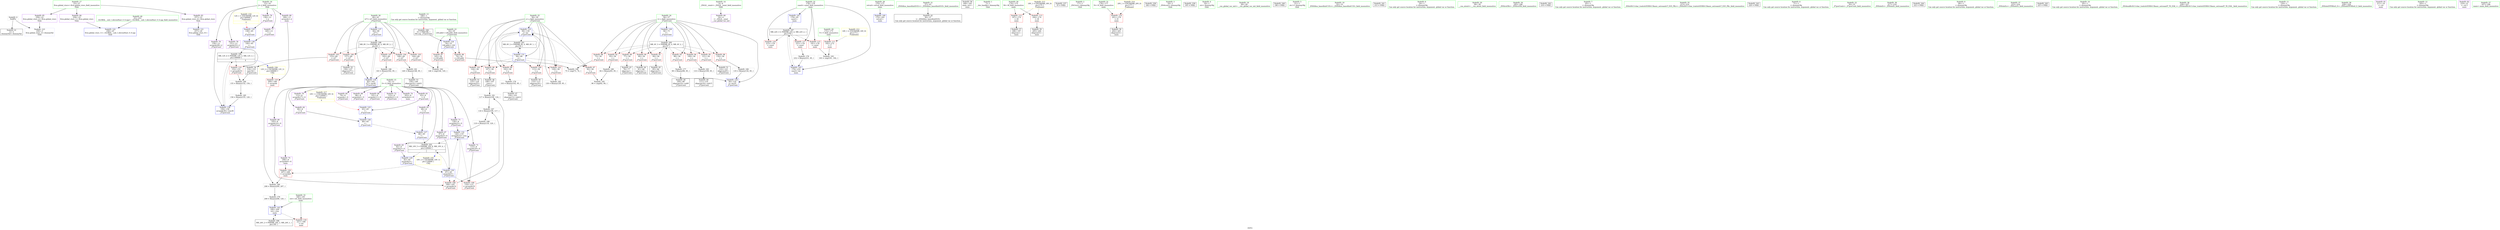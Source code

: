 digraph "SVFG" {
	label="SVFG";

	Node0x55910bb7dbd0 [shape=record,color=grey,label="{NodeID: 0\nNullPtr}"];
	Node0x55910bb7dbd0 -> Node0x55910bb7fe00[style=solid];
	Node0x55910bb7dbd0 -> Node0x55910bb86230[style=solid];
	Node0x55910bb89580 [shape=record,color=grey,label="{NodeID: 180\n208 = Binary(200, 207, )\n}"];
	Node0x55910bb89580 -> Node0x55910bb89400[style=solid];
	Node0x55910bb804e0 [shape=record,color=red,label="{NodeID: 97\n92\<--58\n\<--j\n_Z7preCouti\n}"];
	Node0x55910bb804e0 -> Node0x55910bb84100[style=solid];
	Node0x55910bb7e570 [shape=record,color=green,label="{NodeID: 14\n4\<--6\n_ZStL8__ioinit\<--_ZStL8__ioinit_field_insensitive\nGlob }"];
	Node0x55910bb7e570 -> Node0x55910bb81df0[style=solid];
	Node0x55910bb83f80 [shape=record,color=grey,label="{NodeID: 194\n75 = cmp(73, 74, )\n}"];
	Node0x55910bb81040 [shape=record,color=red,label="{NodeID: 111\n192\<--172\n\<--T\nmain\n}"];
	Node0x55910bb81040 -> Node0x55910bb83e00[style=solid];
	Node0x55910bb7f220 [shape=record,color=green,label="{NodeID: 28\n170\<--171\nretval\<--retval_field_insensitive\nmain\n}"];
	Node0x55910bb7f220 -> Node0x55910bb87030[style=solid];
	Node0x55910bb86400 [shape=record,color=blue,label="{NodeID: 125\n63\<--65\n\<--\n_Z7preCouti\n}"];
	Node0x55910bb86400 -> Node0x55910bb864d0[style=dashed];
	Node0x55910bb7ff00 [shape=record,color=black,label="{NodeID: 42\n36\<--37\n\<--_ZNSt8ios_base4InitD1Ev\nCan only get source location for instruction, argument, global var or function.}"];
	Node0x55910bb86f60 [shape=record,color=blue,label="{NodeID: 139\n60\<--163\ni27\<--inc40\n_Z7preCouti\n}"];
	Node0x55910bb86f60 -> Node0x55910bb92630[style=dashed];
	Node0x55910bb81ab0 [shape=record,color=black,label="{NodeID: 56\n169\<--183\nmain_ret\<--\nmain\n}"];
	Node0x55910bb97a30 [shape=record,color=yellow,style=double,label="{NodeID: 236\n12V_2 = CSCHI(MR_12V_1)\npts\{160000 \}\nCS[]}"];
	Node0x55910bb97a30 -> Node0x55910bb85e90[style=dashed];
	Node0x55910bb82610 [shape=record,color=purple,label="{NodeID: 70\n112\<--8\narrayidx17\<--S\n_Z7preCouti\n}"];
	Node0x55910bb831a0 [shape=record,color=purple,label="{NodeID: 84\n258\<--23\nllvm.global_ctors_1\<--llvm.global_ctors\nGlob }"];
	Node0x55910bb831a0 -> Node0x55910bb86130[style=solid];
	Node0x55910bb69500 [shape=record,color=green,label="{NodeID: 1\n7\<--1\n__dso_handle\<--dummyObj\nGlob }"];
	Node0x55910bb89700 [shape=record,color=grey,label="{NodeID: 181\n149 = Binary(148, 95, )\n}"];
	Node0x55910bb89700 -> Node0x55910bb81840[style=solid];
	Node0x55910bb805b0 [shape=record,color=red,label="{NodeID: 98\n102\<--58\n\<--j\n_Z7preCouti\n}"];
	Node0x55910bb805b0 -> Node0x55910bb89280[style=solid];
	Node0x55910bb7e640 [shape=record,color=green,label="{NodeID: 15\n8\<--12\nS\<--S_field_insensitive\nGlob }"];
	Node0x55910bb7e640 -> Node0x55910bb81ec0[style=solid];
	Node0x55910bb7e640 -> Node0x55910bb81f90[style=solid];
	Node0x55910bb7e640 -> Node0x55910bb82060[style=solid];
	Node0x55910bb7e640 -> Node0x55910bb82130[style=solid];
	Node0x55910bb7e640 -> Node0x55910bb82200[style=solid];
	Node0x55910bb7e640 -> Node0x55910bb822d0[style=solid];
	Node0x55910bb7e640 -> Node0x55910bb823a0[style=solid];
	Node0x55910bb7e640 -> Node0x55910bb82470[style=solid];
	Node0x55910bb7e640 -> Node0x55910bb82540[style=solid];
	Node0x55910bb7e640 -> Node0x55910bb82610[style=solid];
	Node0x55910bb7e640 -> Node0x55910bb826e0[style=solid];
	Node0x55910bb7e640 -> Node0x55910bb827b0[style=solid];
	Node0x55910bb7e640 -> Node0x55910bb82880[style=solid];
	Node0x55910bb7e640 -> Node0x55910bb82950[style=solid];
	Node0x55910bb7e640 -> Node0x55910bb82a20[style=solid];
	Node0x55910bb84100 [shape=record,color=grey,label="{NodeID: 195\n96 = cmp(92, 94, )\n}"];
	Node0x55910bb81110 [shape=record,color=red,label="{NodeID: 112\n197\<--174\n\<--M\nmain\n}"];
	Node0x55910bb81110 -> Node0x55910bb81b80[style=solid];
	Node0x55910bb7f2f0 [shape=record,color=green,label="{NodeID: 29\n172\<--173\nT\<--T_field_insensitive\nmain\n}"];
	Node0x55910bb7f2f0 -> Node0x55910bb81040[style=solid];
	Node0x55910bb864d0 [shape=record,color=blue,label="{NodeID: 126\n66\<--65\n\<--\n_Z7preCouti\n}"];
	Node0x55910bb864d0 -> Node0x55910bb865a0[style=dashed];
	Node0x55910bb80000 [shape=record,color=black,label="{NodeID: 43\n78\<--77\nidxprom\<--\n_Z7preCouti\n}"];
	Node0x55910bb87030 [shape=record,color=blue,label="{NodeID: 140\n170\<--183\nretval\<--\nmain\n}"];
	Node0x55910bb81b80 [shape=record,color=black,label="{NodeID: 57\n198\<--197\nidxprom\<--\nmain\n}"];
	Node0x55910b929da0 [shape=record,color=black,label="{NodeID: 237\n35 = PHI()\n}"];
	Node0x55910bb826e0 [shape=record,color=purple,label="{NodeID: 71\n115\<--8\narrayidx19\<--S\n_Z7preCouti\n}"];
	Node0x55910bb826e0 -> Node0x55910bb80ea0[style=solid];
	Node0x55910bb832a0 [shape=record,color=purple,label="{NodeID: 85\n259\<--23\nllvm.global_ctors_2\<--llvm.global_ctors\nGlob }"];
	Node0x55910bb832a0 -> Node0x55910bb86230[style=solid];
	Node0x55910bb7d5f0 [shape=record,color=green,label="{NodeID: 2\n17\<--1\n_ZSt3cin\<--dummyObj\nGlob }"];
	Node0x55910bb89880 [shape=record,color=grey,label="{NodeID: 182\n130 = Binary(129, 95, )\n}"];
	Node0x55910bb89880 -> Node0x55910bb86a80[style=solid];
	Node0x55910bb80680 [shape=record,color=red,label="{NodeID: 99\n107\<--58\n\<--j\n_Z7preCouti\n}"];
	Node0x55910bb80680 -> Node0x55910bb81430[style=solid];
	Node0x55910bb7e710 [shape=record,color=green,label="{NodeID: 16\n13\<--16\nJ\<--J_field_insensitive\nGlob }"];
	Node0x55910bb7e710 -> Node0x55910bb82af0[style=solid];
	Node0x55910bb7e710 -> Node0x55910bb82bc0[style=solid];
	Node0x55910bb7e710 -> Node0x55910bb82c90[style=solid];
	Node0x55910bb7e710 -> Node0x55910bb82d60[style=solid];
	Node0x55910bb7e710 -> Node0x55910bb82e30[style=solid];
	Node0x55910bb91c30 [shape=record,color=black,label="{NodeID: 196\nMR_24V_2 = PHI(MR_24V_3, MR_24V_1, )\npts\{181 \}\n}"];
	Node0x55910bb91c30 -> Node0x55910bb871d0[style=dashed];
	Node0x55910bb811e0 [shape=record,color=red,label="{NodeID: 113\n204\<--174\n\<--M\nmain\n}"];
	Node0x55910bb811e0 -> Node0x55910bb81d20[style=solid];
	Node0x55910bb7f3c0 [shape=record,color=green,label="{NodeID: 30\n174\<--175\nM\<--M_field_insensitive\nmain\n}"];
	Node0x55910bb7f3c0 -> Node0x55910bb81110[style=solid];
	Node0x55910bb7f3c0 -> Node0x55910bb811e0[style=solid];
	Node0x55910bb865a0 [shape=record,color=blue,label="{NodeID: 127\n68\<--65\n\<--\n_Z7preCouti\n}"];
	Node0x55910bb865a0 -> Node0x55910bb93a30[style=dashed];
	Node0x55910bb800d0 [shape=record,color=black,label="{NodeID: 44\n81\<--80\nidxprom1\<--\n_Z7preCouti\n}"];
	Node0x55910bb87100 [shape=record,color=blue,label="{NodeID: 141\n178\<--95\ncaseI\<--\nmain\n}"];
	Node0x55910bb87100 -> Node0x55910bb92130[style=dashed];
	Node0x55910bb81c50 [shape=record,color=black,label="{NodeID: 58\n202\<--201\nidxprom3\<--\nmain\n}"];
	Node0x55910bb9f7a0 [shape=record,color=black,label="{NodeID: 238\n184 = PHI()\n}"];
	Node0x55910bb827b0 [shape=record,color=purple,label="{NodeID: 72\n123\<--8\narrayidx21\<--S\n_Z7preCouti\n}"];
	Node0x55910bb833a0 [shape=record,color=red,label="{NodeID: 86\n74\<--54\n\<--LM.addr\n_Z7preCouti\n}"];
	Node0x55910bb833a0 -> Node0x55910bb83f80[style=solid];
	Node0x55910bb7d680 [shape=record,color=green,label="{NodeID: 3\n18\<--1\n_ZSt4cout\<--dummyObj\nGlob }"];
	Node0x55910bb89a00 [shape=record,color=grey,label="{NodeID: 183\n110 = Binary(109, 95, )\n}"];
	Node0x55910bb89a00 -> Node0x55910bb81500[style=solid];
	Node0x55910bb80750 [shape=record,color=red,label="{NodeID: 100\n113\<--58\n\<--j\n_Z7preCouti\n}"];
	Node0x55910bb80750 -> Node0x55910bb815d0[style=solid];
	Node0x55910bb7e7e0 [shape=record,color=green,label="{NodeID: 17\n23\<--27\nllvm.global_ctors\<--llvm.global_ctors_field_insensitive\nGlob }"];
	Node0x55910bb7e7e0 -> Node0x55910bb830a0[style=solid];
	Node0x55910bb7e7e0 -> Node0x55910bb831a0[style=solid];
	Node0x55910bb7e7e0 -> Node0x55910bb832a0[style=solid];
	Node0x55910bb92130 [shape=record,color=black,label="{NodeID: 197\nMR_22V_3 = PHI(MR_22V_4, MR_22V_2, )\npts\{179 \}\n}"];
	Node0x55910bb92130 -> Node0x55910bb81380[style=dashed];
	Node0x55910bb92130 -> Node0x55910bb85c20[style=dashed];
	Node0x55910bb92130 -> Node0x55910bb85cf0[style=dashed];
	Node0x55910bb92130 -> Node0x55910bb872a0[style=dashed];
	Node0x55910bb812b0 [shape=record,color=red,label="{NodeID: 114\n201\<--176\n\<--N\nmain\n}"];
	Node0x55910bb812b0 -> Node0x55910bb81c50[style=solid];
	Node0x55910bb7f490 [shape=record,color=green,label="{NodeID: 31\n176\<--177\nN\<--N_field_insensitive\nmain\n}"];
	Node0x55910bb7f490 -> Node0x55910bb812b0[style=solid];
	Node0x55910bb86670 [shape=record,color=blue,label="{NodeID: 128\n56\<--71\ni\<--\n_Z7preCouti\n}"];
	Node0x55910bb86670 -> Node0x55910bb93030[style=dashed];
	Node0x55910bb801a0 [shape=record,color=black,label="{NodeID: 45\n85\<--84\nidxprom3\<--\n_Z7preCouti\n}"];
	Node0x55910bb871d0 [shape=record,color=blue,label="{NodeID: 142\n180\<--209\nret\<--rem\nmain\n}"];
	Node0x55910bb871d0 -> Node0x55910bb85dc0[style=dashed];
	Node0x55910bb871d0 -> Node0x55910bb91c30[style=dashed];
	Node0x55910bb81d20 [shape=record,color=black,label="{NodeID: 59\n205\<--204\nidxprom5\<--\nmain\n}"];
	Node0x55910bb9f8a0 [shape=record,color=black,label="{NodeID: 239\n195 = PHI()\n}"];
	Node0x55910bb82880 [shape=record,color=purple,label="{NodeID: 73\n126\<--8\narrayidx23\<--S\n_Z7preCouti\n}"];
	Node0x55910bb82880 -> Node0x55910bb869b0[style=solid];
	Node0x55910bb83470 [shape=record,color=red,label="{NodeID: 87\n145\<--54\n\<--LM.addr\n_Z7preCouti\n}"];
	Node0x55910bb83470 -> Node0x55910bb83c80[style=solid];
	Node0x55910bb7d710 [shape=record,color=green,label="{NodeID: 4\n19\<--1\n.str\<--dummyObj\nGlob }"];
	Node0x55910bb89b80 [shape=record,color=grey,label="{NodeID: 184\n155 = Binary(152, 154, )\n}"];
	Node0x55910bb89b80 -> Node0x55910bb89d00[style=solid];
	Node0x55910bb80820 [shape=record,color=red,label="{NodeID: 101\n124\<--58\n\<--j\n_Z7preCouti\n}"];
	Node0x55910bb80820 -> Node0x55910bb81770[style=solid];
	Node0x55910bb7e8e0 [shape=record,color=green,label="{NodeID: 18\n28\<--29\n__cxx_global_var_init\<--__cxx_global_var_init_field_insensitive\n}"];
	Node0x55910bb92630 [shape=record,color=black,label="{NodeID: 198\nMR_8V_3 = PHI(MR_8V_4, MR_8V_2, )\npts\{61 \}\n}"];
	Node0x55910bb92630 -> Node0x55910bb809c0[style=dashed];
	Node0x55910bb92630 -> Node0x55910bb80a90[style=dashed];
	Node0x55910bb92630 -> Node0x55910bb80b60[style=dashed];
	Node0x55910bb92630 -> Node0x55910bb80c30[style=dashed];
	Node0x55910bb92630 -> Node0x55910bb80d00[style=dashed];
	Node0x55910bb92630 -> Node0x55910bb86f60[style=dashed];
	Node0x55910bb81380 [shape=record,color=red,label="{NodeID: 115\n191\<--178\n\<--caseI\nmain\n}"];
	Node0x55910bb81380 -> Node0x55910bb83e00[style=solid];
	Node0x55910bb7f560 [shape=record,color=green,label="{NodeID: 32\n178\<--179\ncaseI\<--caseI_field_insensitive\nmain\n}"];
	Node0x55910bb7f560 -> Node0x55910bb81380[style=solid];
	Node0x55910bb7f560 -> Node0x55910bb85c20[style=solid];
	Node0x55910bb7f560 -> Node0x55910bb85cf0[style=solid];
	Node0x55910bb7f560 -> Node0x55910bb87100[style=solid];
	Node0x55910bb7f560 -> Node0x55910bb872a0[style=solid];
	Node0x55910bb959c0 [shape=record,color=yellow,style=double,label="{NodeID: 212\n16V_1 = ENCHI(MR_16V_0)\npts\{173 \}\nFun[main]}"];
	Node0x55910bb959c0 -> Node0x55910bb81040[style=dashed];
	Node0x55910bb86740 [shape=record,color=blue,label="{NodeID: 129\n82\<--65\narrayidx2\<--\n_Z7preCouti\n}"];
	Node0x55910bb86740 -> Node0x55910bb86810[style=dashed];
	Node0x55910bb80270 [shape=record,color=black,label="{NodeID: 46\n100\<--99\nidxprom10\<--sub9\n_Z7preCouti\n}"];
	Node0x55910bb872a0 [shape=record,color=blue,label="{NodeID: 143\n178\<--232\ncaseI\<--inc\nmain\n}"];
	Node0x55910bb872a0 -> Node0x55910bb92130[style=dashed];
	Node0x55910bb81df0 [shape=record,color=purple,label="{NodeID: 60\n34\<--4\n\<--_ZStL8__ioinit\n__cxx_global_var_init\n}"];
	Node0x55910bb9fa00 [shape=record,color=black,label="{NodeID: 240\n196 = PHI()\n}"];
	Node0x55910bb82950 [shape=record,color=purple,label="{NodeID: 74\n203\<--8\narrayidx4\<--S\nmain\n}"];
	Node0x55910bb83540 [shape=record,color=red,label="{NodeID: 88\n73\<--56\n\<--i\n_Z7preCouti\n}"];
	Node0x55910bb83540 -> Node0x55910bb83f80[style=solid];
	Node0x55910bb7d7a0 [shape=record,color=green,label="{NodeID: 5\n21\<--1\n.str.1\<--dummyObj\nGlob }"];
	Node0x55910bb89d00 [shape=record,color=grey,label="{NodeID: 185\n156 = Binary(155, 120, )\n}"];
	Node0x55910bb89d00 -> Node0x55910bb86e90[style=solid];
	Node0x55910bb808f0 [shape=record,color=red,label="{NodeID: 102\n129\<--58\n\<--j\n_Z7preCouti\n}"];
	Node0x55910bb808f0 -> Node0x55910bb89880[style=solid];
	Node0x55910bb7e9e0 [shape=record,color=green,label="{NodeID: 19\n32\<--33\n_ZNSt8ios_base4InitC1Ev\<--_ZNSt8ios_base4InitC1Ev_field_insensitive\n}"];
	Node0x55910bb92b30 [shape=record,color=black,label="{NodeID: 199\nMR_12V_4 = PHI(MR_12V_5, MR_12V_3, )\npts\{160000 \}\n|{|<s2>4}}"];
	Node0x55910bb92b30 -> Node0x55910bb80f70[style=dashed];
	Node0x55910bb92b30 -> Node0x55910bb86e90[style=dashed];
	Node0x55910bb92b30:s2 -> Node0x55910bb97a30[style=dashed,color=blue];
	Node0x55910bb85c20 [shape=record,color=red,label="{NodeID: 116\n215\<--178\n\<--caseI\nmain\n}"];
	Node0x55910bb7f630 [shape=record,color=green,label="{NodeID: 33\n180\<--181\nret\<--ret_field_insensitive\nmain\n}"];
	Node0x55910bb7f630 -> Node0x55910bb85dc0[style=solid];
	Node0x55910bb7f630 -> Node0x55910bb871d0[style=solid];
	Node0x55910bb95aa0 [shape=record,color=yellow,style=double,label="{NodeID: 213\n18V_1 = ENCHI(MR_18V_0)\npts\{175 \}\nFun[main]}"];
	Node0x55910bb95aa0 -> Node0x55910bb81110[style=dashed];
	Node0x55910bb95aa0 -> Node0x55910bb811e0[style=dashed];
	Node0x55910bb86810 [shape=record,color=blue,label="{NodeID: 130\n87\<--65\narrayidx5\<--\n_Z7preCouti\n}"];
	Node0x55910bb86810 -> Node0x55910bb80dd0[style=dashed];
	Node0x55910bb86810 -> Node0x55910bb80ea0[style=dashed];
	Node0x55910bb86810 -> Node0x55910bb869b0[style=dashed];
	Node0x55910bb86810 -> Node0x55910bb93a30[style=dashed];
	Node0x55910bb80340 [shape=record,color=black,label="{NodeID: 47\n104\<--103\nidxprom13\<--sub12\n_Z7preCouti\n}"];
	Node0x55910bb81ec0 [shape=record,color=purple,label="{NodeID: 61\n63\<--8\n\<--S\n_Z7preCouti\n}"];
	Node0x55910bb81ec0 -> Node0x55910bb86400[style=solid];
	Node0x55910bb9fad0 [shape=record,color=black,label="{NodeID: 241\n212 = PHI()\n}"];
	Node0x55910bb82a20 [shape=record,color=purple,label="{NodeID: 75\n206\<--8\narrayidx6\<--S\nmain\n}"];
	Node0x55910bb82a20 -> Node0x55910bb85f60[style=solid];
	Node0x55910bb83610 [shape=record,color=red,label="{NodeID: 89\n77\<--56\n\<--i\n_Z7preCouti\n}"];
	Node0x55910bb83610 -> Node0x55910bb80000[style=solid];
	Node0x55910bb7e070 [shape=record,color=green,label="{NodeID: 6\n24\<--1\n\<--dummyObj\nCan only get source location for instruction, argument, global var or function.}"];
	Node0x55910bb89e80 [shape=record,color=grey,label="{NodeID: 186\n163 = Binary(162, 95, )\n}"];
	Node0x55910bb89e80 -> Node0x55910bb86f60[style=solid];
	Node0x55910bb809c0 [shape=record,color=red,label="{NodeID: 103\n144\<--60\n\<--i27\n_Z7preCouti\n}"];
	Node0x55910bb809c0 -> Node0x55910bb83c80[style=solid];
	Node0x55910bb7eae0 [shape=record,color=green,label="{NodeID: 20\n38\<--39\n__cxa_atexit\<--__cxa_atexit_field_insensitive\n}"];
	Node0x55910bb93030 [shape=record,color=black,label="{NodeID: 200\nMR_4V_3 = PHI(MR_4V_4, MR_4V_2, )\npts\{57 \}\n}"];
	Node0x55910bb93030 -> Node0x55910bb83540[style=dashed];
	Node0x55910bb93030 -> Node0x55910bb83610[style=dashed];
	Node0x55910bb93030 -> Node0x55910bb836e0[style=dashed];
	Node0x55910bb93030 -> Node0x55910bb837b0[style=dashed];
	Node0x55910bb93030 -> Node0x55910bb83880[style=dashed];
	Node0x55910bb93030 -> Node0x55910bb83950[style=dashed];
	Node0x55910bb93030 -> Node0x55910bb83a20[style=dashed];
	Node0x55910bb93030 -> Node0x55910bb83af0[style=dashed];
	Node0x55910bb93030 -> Node0x55910bb80410[style=dashed];
	Node0x55910bb93030 -> Node0x55910bb86b50[style=dashed];
	Node0x55910bb85cf0 [shape=record,color=red,label="{NodeID: 117\n231\<--178\n\<--caseI\nmain\n}"];
	Node0x55910bb85cf0 -> Node0x55910bb88f80[style=solid];
	Node0x55910bb7f700 [shape=record,color=green,label="{NodeID: 34\n185\<--186\n_ZNSirsERi\<--_ZNSirsERi_field_insensitive\n}"];
	Node0x55910bb95b80 [shape=record,color=yellow,style=double,label="{NodeID: 214\n20V_1 = ENCHI(MR_20V_0)\npts\{177 \}\nFun[main]}"];
	Node0x55910bb95b80 -> Node0x55910bb812b0[style=dashed];
	Node0x55910bb868e0 [shape=record,color=blue,label="{NodeID: 131\n58\<--90\nj\<--\n_Z7preCouti\n}"];
	Node0x55910bb868e0 -> Node0x55910bb804e0[style=dashed];
	Node0x55910bb868e0 -> Node0x55910bb805b0[style=dashed];
	Node0x55910bb868e0 -> Node0x55910bb80680[style=dashed];
	Node0x55910bb868e0 -> Node0x55910bb80750[style=dashed];
	Node0x55910bb868e0 -> Node0x55910bb80820[style=dashed];
	Node0x55910bb868e0 -> Node0x55910bb808f0[style=dashed];
	Node0x55910bb868e0 -> Node0x55910bb86a80[style=dashed];
	Node0x55910bb868e0 -> Node0x55910bb93530[style=dashed];
	Node0x55910bb81430 [shape=record,color=black,label="{NodeID: 48\n108\<--107\nconv\<--\n_Z7preCouti\n}"];
	Node0x55910bb81430 -> Node0x55910bb8a600[style=solid];
	Node0x55910bb81f90 [shape=record,color=purple,label="{NodeID: 62\n66\<--8\n\<--S\n_Z7preCouti\n}"];
	Node0x55910bb81f90 -> Node0x55910bb864d0[style=solid];
	Node0x55910bb9fc00 [shape=record,color=black,label="{NodeID: 242\n216 = PHI()\n}"];
	Node0x55910bb82af0 [shape=record,color=purple,label="{NodeID: 76\n138\<--13\n\<--J\n_Z7preCouti\n}"];
	Node0x55910bb82af0 -> Node0x55910bb86c20[style=solid];
	Node0x55910bb836e0 [shape=record,color=red,label="{NodeID: 90\n80\<--56\n\<--i\n_Z7preCouti\n}"];
	Node0x55910bb836e0 -> Node0x55910bb800d0[style=solid];
	Node0x55910bb7e100 [shape=record,color=green,label="{NodeID: 7\n65\<--1\n\<--dummyObj\nCan only get source location for instruction, argument, global var or function.}"];
	Node0x55910bb8a000 [shape=record,color=grey,label="{NodeID: 187\n118 = Binary(106, 117, )\n}"];
	Node0x55910bb8a000 -> Node0x55910bb8a180[style=solid];
	Node0x55910bb80a90 [shape=record,color=red,label="{NodeID: 104\n148\<--60\n\<--i27\n_Z7preCouti\n}"];
	Node0x55910bb80a90 -> Node0x55910bb89700[style=solid];
	Node0x55910bb7ebe0 [shape=record,color=green,label="{NodeID: 21\n37\<--43\n_ZNSt8ios_base4InitD1Ev\<--_ZNSt8ios_base4InitD1Ev_field_insensitive\n}"];
	Node0x55910bb7ebe0 -> Node0x55910bb7ff00[style=solid];
	Node0x55910bb93530 [shape=record,color=black,label="{NodeID: 201\nMR_6V_2 = PHI(MR_6V_4, MR_6V_1, )\npts\{59 \}\n}"];
	Node0x55910bb93530 -> Node0x55910bb868e0[style=dashed];
	Node0x55910bb85dc0 [shape=record,color=red,label="{NodeID: 118\n221\<--180\n\<--ret\nmain\n}"];
	Node0x55910bb7f800 [shape=record,color=green,label="{NodeID: 35\n213\<--214\n_ZStlsISt11char_traitsIcEERSt13basic_ostreamIcT_ES5_PKc\<--_ZStlsISt11char_traitsIcEERSt13basic_ostreamIcT_ES5_PKc_field_insensitive\n}"];
	Node0x55910bb869b0 [shape=record,color=blue,label="{NodeID: 132\n126\<--119\narrayidx23\<--rem\n_Z7preCouti\n}"];
	Node0x55910bb869b0 -> Node0x55910bb80dd0[style=dashed];
	Node0x55910bb869b0 -> Node0x55910bb80ea0[style=dashed];
	Node0x55910bb869b0 -> Node0x55910bb869b0[style=dashed];
	Node0x55910bb869b0 -> Node0x55910bb93a30[style=dashed];
	Node0x55910bb81500 [shape=record,color=black,label="{NodeID: 49\n111\<--110\nidxprom16\<--sub15\n_Z7preCouti\n}"];
	Node0x55910bb82060 [shape=record,color=purple,label="{NodeID: 63\n68\<--8\n\<--S\n_Z7preCouti\n}"];
	Node0x55910bb82060 -> Node0x55910bb865a0[style=solid];
	Node0x55910bb9fd00 [shape=record,color=black,label="{NodeID: 243\n220 = PHI()\n}"];
	Node0x55910bb82bc0 [shape=record,color=purple,label="{NodeID: 77\n140\<--13\n\<--J\n_Z7preCouti\n}"];
	Node0x55910bb82bc0 -> Node0x55910bb86cf0[style=solid];
	Node0x55910bb837b0 [shape=record,color=red,label="{NodeID: 91\n84\<--56\n\<--i\n_Z7preCouti\n}"];
	Node0x55910bb837b0 -> Node0x55910bb801a0[style=solid];
	Node0x55910bb7e190 [shape=record,color=green,label="{NodeID: 8\n71\<--1\n\<--dummyObj\nCan only get source location for instruction, argument, global var or function.}"];
	Node0x55910bb8a180 [shape=record,color=grey,label="{NodeID: 188\n119 = Binary(118, 120, )\n}"];
	Node0x55910bb8a180 -> Node0x55910bb869b0[style=solid];
	Node0x55910bb80b60 [shape=record,color=red,label="{NodeID: 105\n153\<--60\n\<--i27\n_Z7preCouti\n}"];
	Node0x55910bb80b60 -> Node0x55910bb81910[style=solid];
	Node0x55910bb7ece0 [shape=record,color=green,label="{NodeID: 22\n50\<--51\n_Z7preCouti\<--_Z7preCouti_field_insensitive\n}"];
	Node0x55910bb93a30 [shape=record,color=black,label="{NodeID: 202\nMR_10V_5 = PHI(MR_10V_8, MR_10V_4, )\npts\{120000 \}\n|{|<s1>4}}"];
	Node0x55910bb93a30 -> Node0x55910bb86740[style=dashed];
	Node0x55910bb93a30:s1 -> Node0x55910bb978d0[style=dashed,color=blue];
	Node0x55910bb85e90 [shape=record,color=red,label="{NodeID: 119\n200\<--199\n\<--arrayidx\nmain\n}"];
	Node0x55910bb85e90 -> Node0x55910bb89580[style=solid];
	Node0x55910bb7f900 [shape=record,color=green,label="{NodeID: 36\n217\<--218\n_ZNSolsEi\<--_ZNSolsEi_field_insensitive\n}"];
	Node0x55910bb86a80 [shape=record,color=blue,label="{NodeID: 133\n58\<--130\nj\<--inc\n_Z7preCouti\n}"];
	Node0x55910bb86a80 -> Node0x55910bb804e0[style=dashed];
	Node0x55910bb86a80 -> Node0x55910bb805b0[style=dashed];
	Node0x55910bb86a80 -> Node0x55910bb80680[style=dashed];
	Node0x55910bb86a80 -> Node0x55910bb80750[style=dashed];
	Node0x55910bb86a80 -> Node0x55910bb80820[style=dashed];
	Node0x55910bb86a80 -> Node0x55910bb808f0[style=dashed];
	Node0x55910bb86a80 -> Node0x55910bb86a80[style=dashed];
	Node0x55910bb86a80 -> Node0x55910bb93530[style=dashed];
	Node0x55910bb815d0 [shape=record,color=black,label="{NodeID: 50\n114\<--113\nidxprom18\<--\n_Z7preCouti\n}"];
	Node0x55910bb82130 [shape=record,color=purple,label="{NodeID: 64\n79\<--8\narrayidx\<--S\n_Z7preCouti\n}"];
	Node0x55910bb9fe00 [shape=record,color=black,label="{NodeID: 244\n222 = PHI()\n}"];
	Node0x55910bb82c90 [shape=record,color=purple,label="{NodeID: 78\n151\<--13\narrayidx33\<--J\n_Z7preCouti\n}"];
	Node0x55910bb82c90 -> Node0x55910bb80f70[style=solid];
	Node0x55910bb83880 [shape=record,color=red,label="{NodeID: 92\n93\<--56\n\<--i\n_Z7preCouti\n}"];
	Node0x55910bb83880 -> Node0x55910bb8a300[style=solid];
	Node0x55910bb7e220 [shape=record,color=green,label="{NodeID: 9\n90\<--1\n\<--dummyObj\nCan only get source location for instruction, argument, global var or function.}"];
	Node0x55910bb8a300 [shape=record,color=grey,label="{NodeID: 189\n94 = Binary(93, 95, )\n}"];
	Node0x55910bb8a300 -> Node0x55910bb84100[style=solid];
	Node0x55910bb80c30 [shape=record,color=red,label="{NodeID: 106\n157\<--60\n\<--i27\n_Z7preCouti\n}"];
	Node0x55910bb80c30 -> Node0x55910bb819e0[style=solid];
	Node0x55910bb7ede0 [shape=record,color=green,label="{NodeID: 23\n54\<--55\nLM.addr\<--LM.addr_field_insensitive\n_Z7preCouti\n}"];
	Node0x55910bb7ede0 -> Node0x55910bb833a0[style=solid];
	Node0x55910bb7ede0 -> Node0x55910bb83470[style=solid];
	Node0x55910bb7ede0 -> Node0x55910bb86330[style=solid];
	Node0x55910bb85f60 [shape=record,color=red,label="{NodeID: 120\n207\<--206\n\<--arrayidx6\nmain\n}"];
	Node0x55910bb85f60 -> Node0x55910bb89580[style=solid];
	Node0x55910bb7fa00 [shape=record,color=green,label="{NodeID: 37\n223\<--224\n_ZNSolsEx\<--_ZNSolsEx_field_insensitive\n}"];
	Node0x55910bb95e20 [shape=record,color=yellow,style=double,label="{NodeID: 217\n10V_1 = ENCHI(MR_10V_0)\npts\{120000 \}\nFun[main]|{<s0>4}}"];
	Node0x55910bb95e20:s0 -> Node0x55910bb86400[style=dashed,color=red];
	Node0x55910bb86b50 [shape=record,color=blue,label="{NodeID: 134\n56\<--135\ni\<--inc25\n_Z7preCouti\n}"];
	Node0x55910bb86b50 -> Node0x55910bb93030[style=dashed];
	Node0x55910bb816a0 [shape=record,color=black,label="{NodeID: 51\n122\<--121\nidxprom20\<--\n_Z7preCouti\n}"];
	Node0x55910bb82200 [shape=record,color=purple,label="{NodeID: 65\n82\<--8\narrayidx2\<--S\n_Z7preCouti\n}"];
	Node0x55910bb82200 -> Node0x55910bb86740[style=solid];
	Node0x55910bb9ff00 [shape=record,color=black,label="{NodeID: 245\n225 = PHI()\n}"];
	Node0x55910bb82d60 [shape=record,color=purple,label="{NodeID: 79\n159\<--13\narrayidx38\<--J\n_Z7preCouti\n}"];
	Node0x55910bb82d60 -> Node0x55910bb86e90[style=solid];
	Node0x55910bb88f80 [shape=record,color=grey,label="{NodeID: 176\n232 = Binary(231, 95, )\n}"];
	Node0x55910bb88f80 -> Node0x55910bb872a0[style=solid];
	Node0x55910bb83950 [shape=record,color=red,label="{NodeID: 93\n98\<--56\n\<--i\n_Z7preCouti\n}"];
	Node0x55910bb83950 -> Node0x55910bb89100[style=solid];
	Node0x55910bb7e2b0 [shape=record,color=green,label="{NodeID: 10\n95\<--1\n\<--dummyObj\nCan only get source location for instruction, argument, global var or function.}"];
	Node0x55910bb8a480 [shape=record,color=grey,label="{NodeID: 190\n135 = Binary(134, 95, )\n}"];
	Node0x55910bb8a480 -> Node0x55910bb86b50[style=solid];
	Node0x55910bb80d00 [shape=record,color=red,label="{NodeID: 107\n162\<--60\n\<--i27\n_Z7preCouti\n}"];
	Node0x55910bb80d00 -> Node0x55910bb89e80[style=solid];
	Node0x55910bb7eeb0 [shape=record,color=green,label="{NodeID: 24\n56\<--57\ni\<--i_field_insensitive\n_Z7preCouti\n}"];
	Node0x55910bb7eeb0 -> Node0x55910bb83540[style=solid];
	Node0x55910bb7eeb0 -> Node0x55910bb83610[style=solid];
	Node0x55910bb7eeb0 -> Node0x55910bb836e0[style=solid];
	Node0x55910bb7eeb0 -> Node0x55910bb837b0[style=solid];
	Node0x55910bb7eeb0 -> Node0x55910bb83880[style=solid];
	Node0x55910bb7eeb0 -> Node0x55910bb83950[style=solid];
	Node0x55910bb7eeb0 -> Node0x55910bb83a20[style=solid];
	Node0x55910bb7eeb0 -> Node0x55910bb83af0[style=solid];
	Node0x55910bb7eeb0 -> Node0x55910bb80410[style=solid];
	Node0x55910bb7eeb0 -> Node0x55910bb86670[style=solid];
	Node0x55910bb7eeb0 -> Node0x55910bb86b50[style=solid];
	Node0x55910bb86030 [shape=record,color=blue,label="{NodeID: 121\n257\<--24\nllvm.global_ctors_0\<--\nGlob }"];
	Node0x55910bb7fb00 [shape=record,color=green,label="{NodeID: 38\n226\<--227\n_ZSt4endlIcSt11char_traitsIcEERSt13basic_ostreamIT_T0_ES6_\<--_ZSt4endlIcSt11char_traitsIcEERSt13basic_ostreamIT_T0_ES6__field_insensitive\n}"];
	Node0x55910bb95f00 [shape=record,color=yellow,style=double,label="{NodeID: 218\n12V_1 = ENCHI(MR_12V_0)\npts\{160000 \}\nFun[main]|{<s0>4}}"];
	Node0x55910bb95f00:s0 -> Node0x55910bb86c20[style=dashed,color=red];
	Node0x55910bb86c20 [shape=record,color=blue,label="{NodeID: 135\n138\<--65\n\<--\n_Z7preCouti\n}"];
	Node0x55910bb86c20 -> Node0x55910bb86cf0[style=dashed];
	Node0x55910bb81770 [shape=record,color=black,label="{NodeID: 52\n125\<--124\nidxprom22\<--\n_Z7preCouti\n}"];
	Node0x55910bb822d0 [shape=record,color=purple,label="{NodeID: 66\n86\<--8\narrayidx4\<--S\n_Z7preCouti\n}"];
	Node0x55910bb9ffd0 [shape=record,color=black,label="{NodeID: 246\n53 = PHI(188, )\n0th arg _Z7preCouti }"];
	Node0x55910bb9ffd0 -> Node0x55910bb86330[style=solid];
	Node0x55910bb82e30 [shape=record,color=purple,label="{NodeID: 80\n199\<--13\narrayidx\<--J\nmain\n}"];
	Node0x55910bb82e30 -> Node0x55910bb85e90[style=solid];
	Node0x55910bb89100 [shape=record,color=grey,label="{NodeID: 177\n99 = Binary(98, 95, )\n}"];
	Node0x55910bb89100 -> Node0x55910bb80270[style=solid];
	Node0x55910bb83a20 [shape=record,color=red,label="{NodeID: 94\n109\<--56\n\<--i\n_Z7preCouti\n}"];
	Node0x55910bb83a20 -> Node0x55910bb89a00[style=solid];
	Node0x55910bb7e340 [shape=record,color=green,label="{NodeID: 11\n120\<--1\n\<--dummyObj\nCan only get source location for instruction, argument, global var or function.}"];
	Node0x55910bb8a600 [shape=record,color=grey,label="{NodeID: 191\n117 = Binary(108, 116, )\n}"];
	Node0x55910bb8a600 -> Node0x55910bb8a000[style=solid];
	Node0x55910bb80dd0 [shape=record,color=red,label="{NodeID: 108\n106\<--105\n\<--arrayidx14\n_Z7preCouti\n}"];
	Node0x55910bb80dd0 -> Node0x55910bb8a000[style=solid];
	Node0x55910bb7ef80 [shape=record,color=green,label="{NodeID: 25\n58\<--59\nj\<--j_field_insensitive\n_Z7preCouti\n}"];
	Node0x55910bb7ef80 -> Node0x55910bb804e0[style=solid];
	Node0x55910bb7ef80 -> Node0x55910bb805b0[style=solid];
	Node0x55910bb7ef80 -> Node0x55910bb80680[style=solid];
	Node0x55910bb7ef80 -> Node0x55910bb80750[style=solid];
	Node0x55910bb7ef80 -> Node0x55910bb80820[style=solid];
	Node0x55910bb7ef80 -> Node0x55910bb808f0[style=solid];
	Node0x55910bb7ef80 -> Node0x55910bb868e0[style=solid];
	Node0x55910bb7ef80 -> Node0x55910bb86a80[style=solid];
	Node0x55910bb86130 [shape=record,color=blue,label="{NodeID: 122\n258\<--25\nllvm.global_ctors_1\<--_GLOBAL__sub_I_elevenHust_0_0.cpp\nGlob }"];
	Node0x55910bb7fc00 [shape=record,color=green,label="{NodeID: 39\n228\<--229\n_ZNSolsEPFRSoS_E\<--_ZNSolsEPFRSoS_E_field_insensitive\n}"];
	Node0x55910bb86cf0 [shape=record,color=blue,label="{NodeID: 136\n140\<--65\n\<--\n_Z7preCouti\n}"];
	Node0x55910bb86cf0 -> Node0x55910bb92b30[style=dashed];
	Node0x55910bb81840 [shape=record,color=black,label="{NodeID: 53\n150\<--149\nidxprom32\<--sub31\n_Z7preCouti\n}"];
	Node0x55910bb823a0 [shape=record,color=purple,label="{NodeID: 67\n87\<--8\narrayidx5\<--S\n_Z7preCouti\n}"];
	Node0x55910bb823a0 -> Node0x55910bb86810[style=solid];
	Node0x55910bb82f00 [shape=record,color=purple,label="{NodeID: 81\n211\<--19\n\<--.str\nmain\n}"];
	Node0x55910bb89280 [shape=record,color=grey,label="{NodeID: 178\n103 = Binary(102, 95, )\n}"];
	Node0x55910bb89280 -> Node0x55910bb80340[style=solid];
	Node0x55910bb83af0 [shape=record,color=red,label="{NodeID: 95\n121\<--56\n\<--i\n_Z7preCouti\n}"];
	Node0x55910bb83af0 -> Node0x55910bb816a0[style=solid];
	Node0x55910bb7e3d0 [shape=record,color=green,label="{NodeID: 12\n183\<--1\n\<--dummyObj\nCan only get source location for instruction, argument, global var or function.}"];
	Node0x55910bb83c80 [shape=record,color=grey,label="{NodeID: 192\n146 = cmp(144, 145, )\n}"];
	Node0x55910bb80ea0 [shape=record,color=red,label="{NodeID: 109\n116\<--115\n\<--arrayidx19\n_Z7preCouti\n}"];
	Node0x55910bb80ea0 -> Node0x55910bb8a600[style=solid];
	Node0x55910bb7f050 [shape=record,color=green,label="{NodeID: 26\n60\<--61\ni27\<--i27_field_insensitive\n_Z7preCouti\n}"];
	Node0x55910bb7f050 -> Node0x55910bb809c0[style=solid];
	Node0x55910bb7f050 -> Node0x55910bb80a90[style=solid];
	Node0x55910bb7f050 -> Node0x55910bb80b60[style=solid];
	Node0x55910bb7f050 -> Node0x55910bb80c30[style=solid];
	Node0x55910bb7f050 -> Node0x55910bb80d00[style=solid];
	Node0x55910bb7f050 -> Node0x55910bb86dc0[style=solid];
	Node0x55910bb7f050 -> Node0x55910bb86f60[style=solid];
	Node0x55910bb86230 [shape=record,color=blue, style = dotted,label="{NodeID: 123\n259\<--3\nllvm.global_ctors_2\<--dummyVal\nGlob }"];
	Node0x55910bb7fd00 [shape=record,color=green,label="{NodeID: 40\n25\<--253\n_GLOBAL__sub_I_elevenHust_0_0.cpp\<--_GLOBAL__sub_I_elevenHust_0_0.cpp_field_insensitive\n}"];
	Node0x55910bb7fd00 -> Node0x55910bb86130[style=solid];
	Node0x55910bb86dc0 [shape=record,color=blue,label="{NodeID: 137\n60\<--90\ni27\<--\n_Z7preCouti\n}"];
	Node0x55910bb86dc0 -> Node0x55910bb92630[style=dashed];
	Node0x55910bb81910 [shape=record,color=black,label="{NodeID: 54\n154\<--153\nconv34\<--\n_Z7preCouti\n}"];
	Node0x55910bb81910 -> Node0x55910bb89b80[style=solid];
	Node0x55910bb82470 [shape=record,color=purple,label="{NodeID: 68\n101\<--8\narrayidx11\<--S\n_Z7preCouti\n}"];
	Node0x55910bb82fd0 [shape=record,color=purple,label="{NodeID: 82\n219\<--21\n\<--.str.1\nmain\n}"];
	Node0x55910bb89400 [shape=record,color=grey,label="{NodeID: 179\n209 = Binary(208, 120, )\n}"];
	Node0x55910bb89400 -> Node0x55910bb871d0[style=solid];
	Node0x55910bb80410 [shape=record,color=red,label="{NodeID: 96\n134\<--56\n\<--i\n_Z7preCouti\n}"];
	Node0x55910bb80410 -> Node0x55910bb8a480[style=solid];
	Node0x55910bb7e4a0 [shape=record,color=green,label="{NodeID: 13\n188\<--1\n\<--dummyObj\nCan only get source location for instruction, argument, global var or function.|{<s0>4}}"];
	Node0x55910bb7e4a0:s0 -> Node0x55910bb9ffd0[style=solid,color=red];
	Node0x55910bb83e00 [shape=record,color=grey,label="{NodeID: 193\n193 = cmp(191, 192, )\n}"];
	Node0x55910bb80f70 [shape=record,color=red,label="{NodeID: 110\n152\<--151\n\<--arrayidx33\n_Z7preCouti\n}"];
	Node0x55910bb80f70 -> Node0x55910bb89b80[style=solid];
	Node0x55910bb7f120 [shape=record,color=green,label="{NodeID: 27\n167\<--168\nmain\<--main_field_insensitive\n}"];
	Node0x55910bb86330 [shape=record,color=blue,label="{NodeID: 124\n54\<--53\nLM.addr\<--LM\n_Z7preCouti\n}"];
	Node0x55910bb86330 -> Node0x55910bb833a0[style=dashed];
	Node0x55910bb86330 -> Node0x55910bb83470[style=dashed];
	Node0x55910bb7fe00 [shape=record,color=black,label="{NodeID: 41\n2\<--3\ndummyVal\<--dummyVal\n}"];
	Node0x55910bb86e90 [shape=record,color=blue,label="{NodeID: 138\n159\<--156\narrayidx38\<--rem36\n_Z7preCouti\n}"];
	Node0x55910bb86e90 -> Node0x55910bb92b30[style=dashed];
	Node0x55910bb819e0 [shape=record,color=black,label="{NodeID: 55\n158\<--157\nidxprom37\<--\n_Z7preCouti\n}"];
	Node0x55910bb978d0 [shape=record,color=yellow,style=double,label="{NodeID: 235\n10V_2 = CSCHI(MR_10V_1)\npts\{120000 \}\nCS[]}"];
	Node0x55910bb978d0 -> Node0x55910bb85f60[style=dashed];
	Node0x55910bb82540 [shape=record,color=purple,label="{NodeID: 69\n105\<--8\narrayidx14\<--S\n_Z7preCouti\n}"];
	Node0x55910bb82540 -> Node0x55910bb80dd0[style=solid];
	Node0x55910bb830a0 [shape=record,color=purple,label="{NodeID: 83\n257\<--23\nllvm.global_ctors_0\<--llvm.global_ctors\nGlob }"];
	Node0x55910bb830a0 -> Node0x55910bb86030[style=solid];
}
